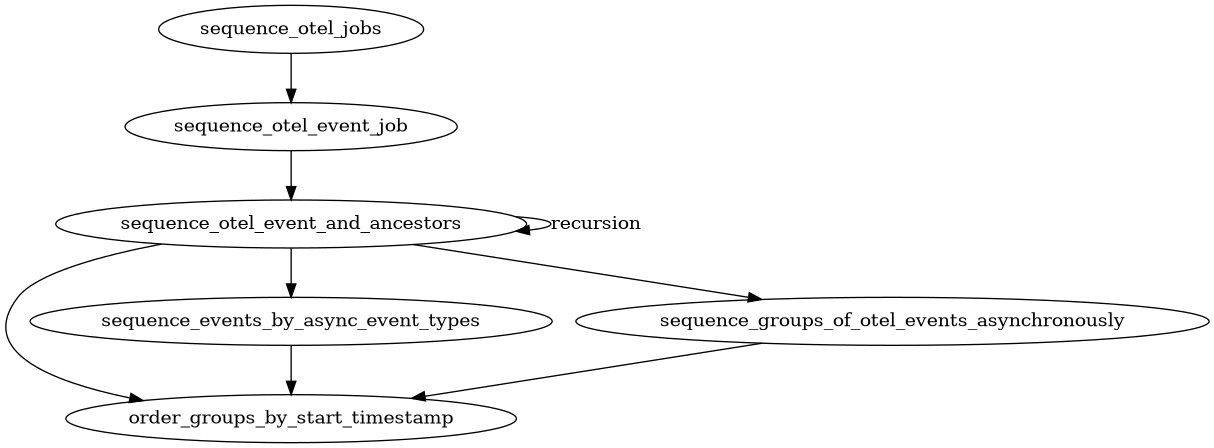@startuml
digraph G {
'   rankdir=LR;
  node [style=rounded];
  sequence_otel_jobs [label="sequence_otel_jobs"];
    sequence_otel_event_job [label="sequence_otel_event_job"];
    sequence_otel_jobs -> sequence_otel_event_job;
        sequence_otel_event_and_ancestors [label="sequence_otel_event_and_ancestors"];
        sequence_otel_event_job -> sequence_otel_event_and_ancestors;
            order_groups_by_start_timestamp [label="order_groups_by_start_timestamp"];
            sequence_otel_event_and_ancestors -> order_groups_by_start_timestamp;
            sequence_otel_event_and_ancestors -> sequence_otel_event_and_ancestors [label="recursion"];
            sequence_events_by_async_event_types [label="sequence_events_by_async_event_types"];
            sequence_otel_event_and_ancestors -> sequence_events_by_async_event_types;
                sequence_events_by_async_event_types -> order_groups_by_start_timestamp;
            sequence_groups_of_otel_events_asynchronously [label="sequence_groups_of_otel_events_asynchronously"];
            sequence_otel_event_and_ancestors -> sequence_groups_of_otel_events_asynchronously;
                sequence_groups_of_otel_events_asynchronously -> order_groups_by_start_timestamp;
}
@enduml
